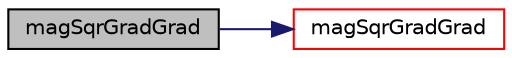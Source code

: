 digraph "magSqrGradGrad"
{
  bgcolor="transparent";
  edge [fontname="Helvetica",fontsize="10",labelfontname="Helvetica",labelfontsize="10"];
  node [fontname="Helvetica",fontsize="10",shape=record];
  rankdir="LR";
  Node15805 [label="magSqrGradGrad",height=0.2,width=0.4,color="black", fillcolor="grey75", style="filled", fontcolor="black"];
  Node15805 -> Node15806 [color="midnightblue",fontsize="10",style="solid",fontname="Helvetica"];
  Node15806 [label="magSqrGradGrad",height=0.2,width=0.4,color="red",URL="$a21861.html#a50095c877eb654d989c28539a607c5cc"];
}
